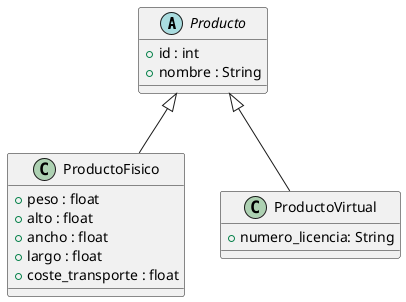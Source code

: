 @startuml

abstract class Producto{
    +id : int
    +nombre : String
}

class ProductoFisico{
    +peso : float
    +alto : float
    +ancho : float
    +largo : float
    +coste_transporte : float

}

class ProductoVirtual{
    +numero_licencia: String

}

Producto <|-- ProductoFisico
Producto <|-- ProductoVirtual
@enduml